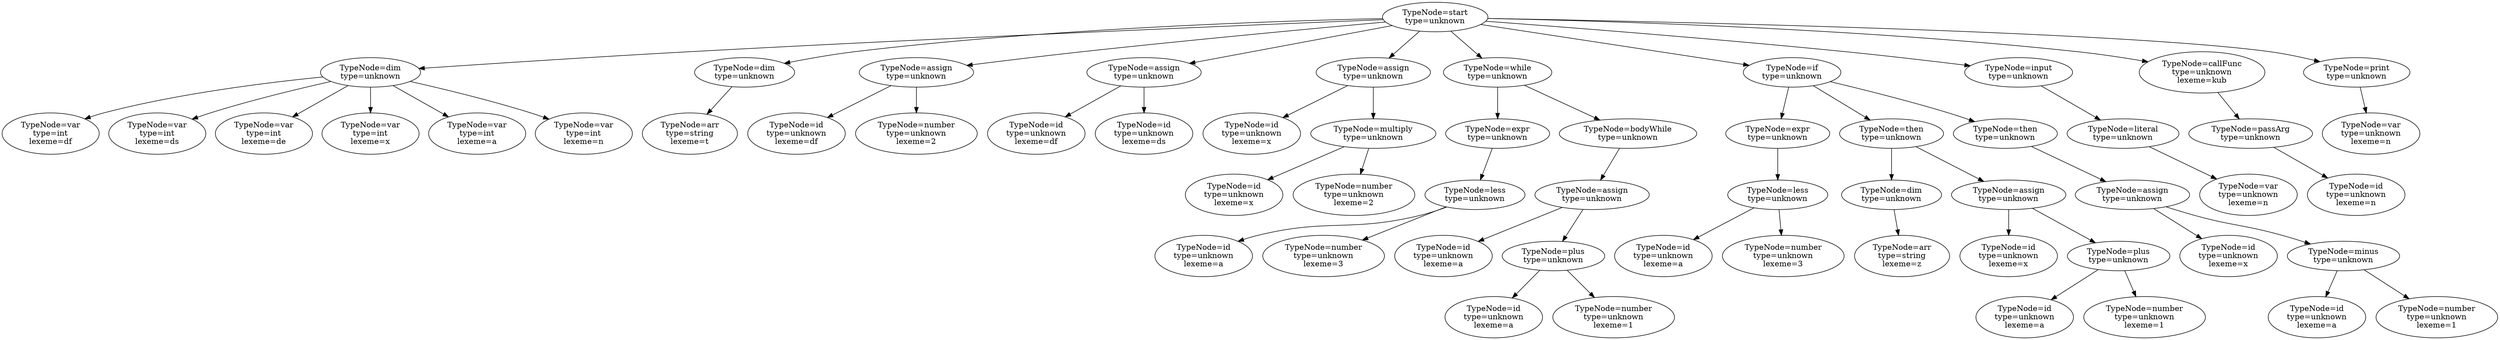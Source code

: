 digraph {
	"node1" [label="TypeNode=start\ntype=unknown"]
	"node1" -> "node2"
	"node2" [label="TypeNode=dim\ntype=unknown"]
	"node2" -> "node3"
	"node3" [label="TypeNode=var\ntype=int\nlexeme=df"]
	"node2" -> "node4"
	"node4" [label="TypeNode=var\ntype=int\nlexeme=ds"]
	"node2" -> "node5"
	"node5" [label="TypeNode=var\ntype=int\nlexeme=de"]
	"node2" -> "node6"
	"node6" [label="TypeNode=var\ntype=int\nlexeme=x"]
	"node2" -> "node7"
	"node7" [label="TypeNode=var\ntype=int\nlexeme=a"]
	"node2" -> "node8"
	"node8" [label="TypeNode=var\ntype=int\nlexeme=n"]
	"node1" -> "node9"
	"node9" [label="TypeNode=dim\ntype=unknown"]
	"node9" -> "node10"
	"node10" [label="TypeNode=arr\ntype=string\nlexeme=t"]
	"node1" -> "node12"
	"node12" [label="TypeNode=assign\ntype=unknown"]
	"node12" -> "node11"
	"node11" [label="TypeNode=id\ntype=unknown\nlexeme=df"]
	"node12" -> "node13"
	"node13" [label="TypeNode=number\ntype=unknown\nlexeme=2"]
	"node1" -> "node15"
	"node15" [label="TypeNode=assign\ntype=unknown"]
	"node15" -> "node14"
	"node14" [label="TypeNode=id\ntype=unknown\nlexeme=df"]
	"node15" -> "node16"
	"node16" [label="TypeNode=id\ntype=unknown\nlexeme=ds"]
	"node1" -> "node18"
	"node18" [label="TypeNode=assign\ntype=unknown"]
	"node18" -> "node17"
	"node17" [label="TypeNode=id\ntype=unknown\nlexeme=x"]
	"node18" -> "node20"
	"node20" [label="TypeNode=multiply\ntype=unknown"]
	"node20" -> "node19"
	"node19" [label="TypeNode=id\ntype=unknown\nlexeme=x"]
	"node20" -> "node21"
	"node21" [label="TypeNode=number\ntype=unknown\nlexeme=2"]
	"node1" -> "node22"
	"node22" [label="TypeNode=while\ntype=unknown"]
	"node22" -> "node23"
	"node23" [label="TypeNode=expr\ntype=unknown"]
	"node23" -> "node25"
	"node25" [label="TypeNode=less\ntype=unknown"]
	"node25" -> "node24"
	"node24" [label="TypeNode=id\ntype=unknown\nlexeme=a"]
	"node25" -> "node26"
	"node26" [label="TypeNode=number\ntype=unknown\nlexeme=3"]
	"node22" -> "node27"
	"node27" [label="TypeNode=bodyWhile\ntype=unknown"]
	"node27" -> "node29"
	"node29" [label="TypeNode=assign\ntype=unknown"]
	"node29" -> "node28"
	"node28" [label="TypeNode=id\ntype=unknown\nlexeme=a"]
	"node29" -> "node31"
	"node31" [label="TypeNode=plus\ntype=unknown"]
	"node31" -> "node30"
	"node30" [label="TypeNode=id\ntype=unknown\nlexeme=a"]
	"node31" -> "node32"
	"node32" [label="TypeNode=number\ntype=unknown\nlexeme=1"]
	"node1" -> "node33"
	"node33" [label="TypeNode=if\ntype=unknown"]
	"node33" -> "node34"
	"node34" [label="TypeNode=expr\ntype=unknown"]
	"node34" -> "node36"
	"node36" [label="TypeNode=less\ntype=unknown"]
	"node36" -> "node35"
	"node35" [label="TypeNode=id\ntype=unknown\nlexeme=a"]
	"node36" -> "node37"
	"node37" [label="TypeNode=number\ntype=unknown\nlexeme=3"]
	"node33" -> "node38"
	"node38" [label="TypeNode=then\ntype=unknown"]
	"node38" -> "node39"
	"node39" [label="TypeNode=dim\ntype=unknown"]
	"node39" -> "node40"
	"node40" [label="TypeNode=arr\ntype=string\nlexeme=z"]
	"node38" -> "node42"
	"node42" [label="TypeNode=assign\ntype=unknown"]
	"node42" -> "node41"
	"node41" [label="TypeNode=id\ntype=unknown\nlexeme=x"]
	"node42" -> "node44"
	"node44" [label="TypeNode=plus\ntype=unknown"]
	"node44" -> "node43"
	"node43" [label="TypeNode=id\ntype=unknown\nlexeme=a"]
	"node44" -> "node45"
	"node45" [label="TypeNode=number\ntype=unknown\nlexeme=1"]
	"node33" -> "node46"
	"node46" [label="TypeNode=then\ntype=unknown"]
	"node46" -> "node48"
	"node48" [label="TypeNode=assign\ntype=unknown"]
	"node48" -> "node47"
	"node47" [label="TypeNode=id\ntype=unknown\nlexeme=x"]
	"node48" -> "node50"
	"node50" [label="TypeNode=minus\ntype=unknown"]
	"node50" -> "node49"
	"node49" [label="TypeNode=id\ntype=unknown\nlexeme=a"]
	"node50" -> "node51"
	"node51" [label="TypeNode=number\ntype=unknown\nlexeme=1"]
	"node1" -> "node52"
	"node52" [label="TypeNode=input\ntype=unknown"]
	"node52" -> "node53"
	"node53" [label="TypeNode=literal\ntype=unknown"]
	"node53" -> "node54"
	"node54" [label="TypeNode=var\ntype=unknown\nlexeme=n"]
	"node1" -> "node55"
	"node55" [label="TypeNode=callFunc\ntype=unknown\nlexeme=kub"]
	"node55" -> "node56"
	"node56" [label="TypeNode=passArg\ntype=unknown"]
	"node56" -> "node57"
	"node57" [label="TypeNode=id\ntype=unknown\nlexeme=n"]
	"node1" -> "node58"
	"node58" [label="TypeNode=print\ntype=unknown"]
	"node58" -> "node59"
	"node59" [label="TypeNode=var\ntype=unknown\nlexeme=n"]
}
